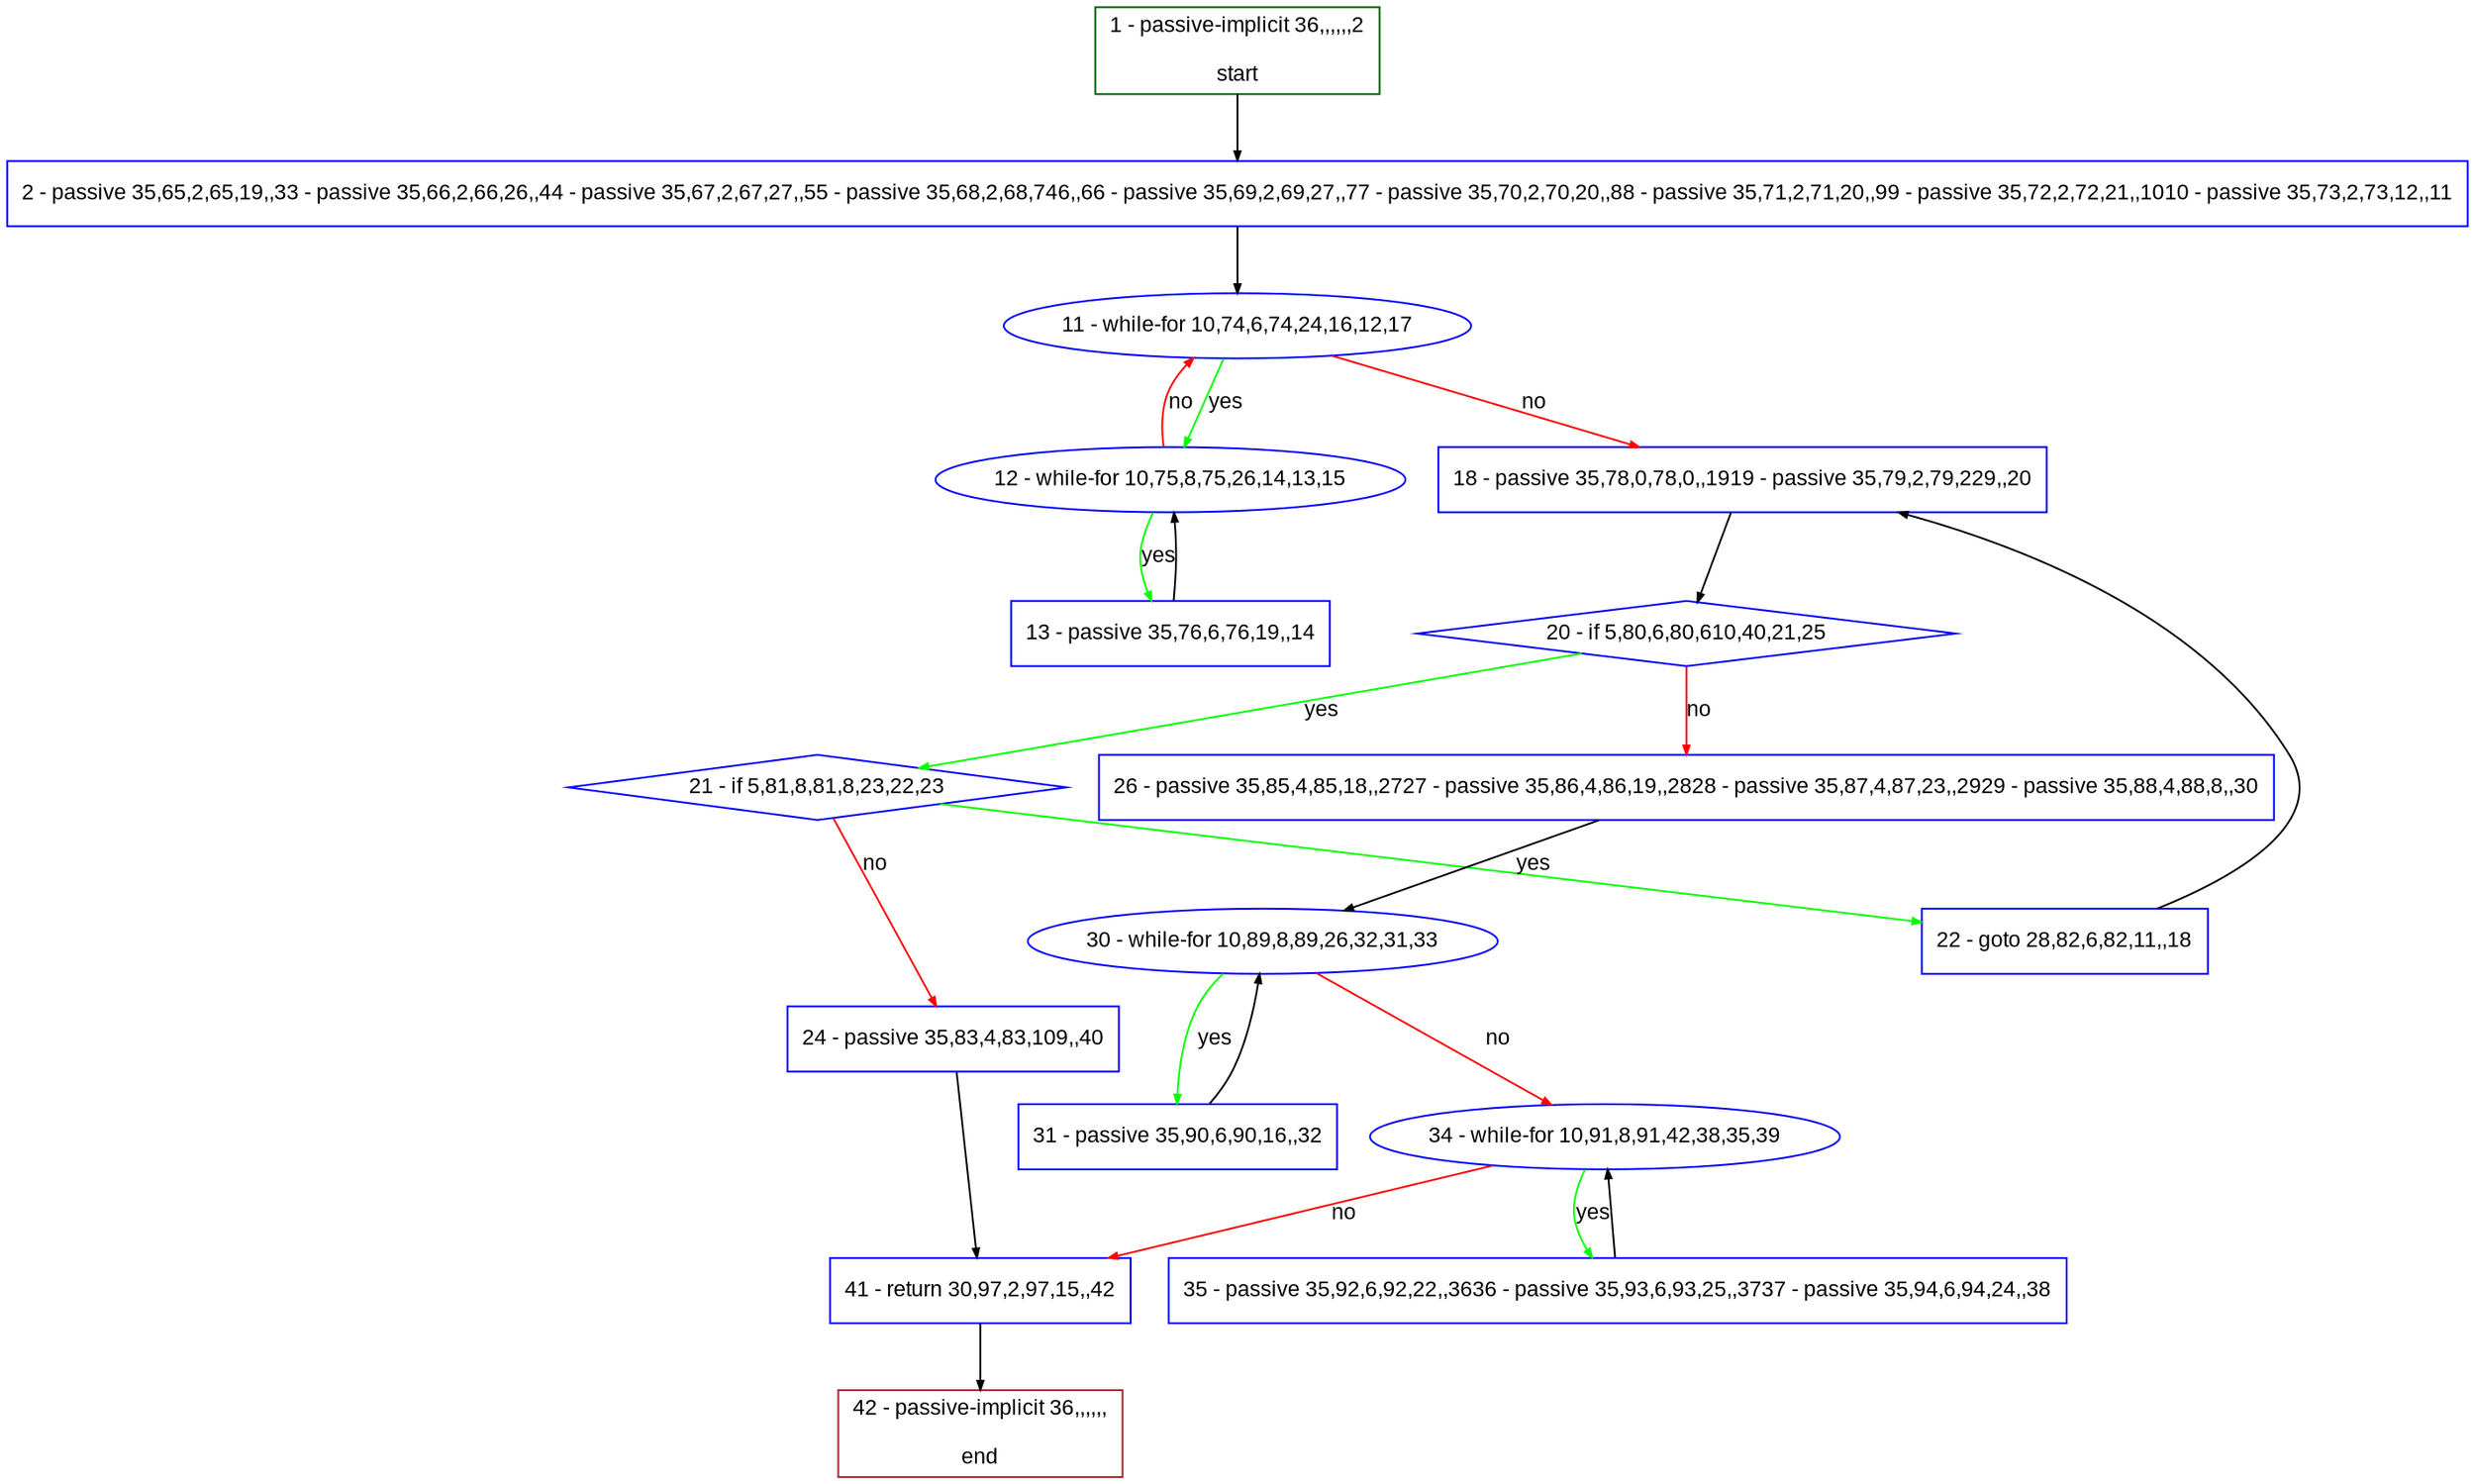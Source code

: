 digraph "" {
  graph [pack="true", label="", fontsize="12", packmode="clust", fontname="Arial", fillcolor="#FFFFCC", bgcolor="white", style="rounded,filled", compound="true"];
  node [node_initialized="no", label="", color="grey", fontsize="12", fillcolor="white", fontname="Arial", style="filled", shape="rectangle", compound="true", fixedsize="false"];
  edge [fontcolor="black", arrowhead="normal", arrowtail="none", arrowsize="0.5", ltail="", label="", color="black", fontsize="12", lhead="", fontname="Arial", dir="forward", compound="true"];
  __N1 [label="2 - passive 35,65,2,65,19,,33 - passive 35,66,2,66,26,,44 - passive 35,67,2,67,27,,55 - passive 35,68,2,68,746,,66 - passive 35,69,2,69,27,,77 - passive 35,70,2,70,20,,88 - passive 35,71,2,71,20,,99 - passive 35,72,2,72,21,,1010 - passive 35,73,2,73,12,,11", color="#0000ff", fillcolor="#ffffff", style="filled", shape="box"];
  __N2 [label="1 - passive-implicit 36,,,,,,2\n\nstart", color="#006400", fillcolor="#ffffff", style="filled", shape="box"];
  __N3 [label="11 - while-for 10,74,6,74,24,16,12,17", color="#0000ff", fillcolor="#ffffff", style="filled", shape="oval"];
  __N4 [label="12 - while-for 10,75,8,75,26,14,13,15", color="#0000ff", fillcolor="#ffffff", style="filled", shape="oval"];
  __N5 [label="18 - passive 35,78,0,78,0,,1919 - passive 35,79,2,79,229,,20", color="#0000ff", fillcolor="#ffffff", style="filled", shape="box"];
  __N6 [label="13 - passive 35,76,6,76,19,,14", color="#0000ff", fillcolor="#ffffff", style="filled", shape="box"];
  __N7 [label="20 - if 5,80,6,80,610,40,21,25", color="#0000ff", fillcolor="#ffffff", style="filled", shape="diamond"];
  __N8 [label="21 - if 5,81,8,81,8,23,22,23", color="#0000ff", fillcolor="#ffffff", style="filled", shape="diamond"];
  __N9 [label="26 - passive 35,85,4,85,18,,2727 - passive 35,86,4,86,19,,2828 - passive 35,87,4,87,23,,2929 - passive 35,88,4,88,8,,30", color="#0000ff", fillcolor="#ffffff", style="filled", shape="box"];
  __N10 [label="22 - goto 28,82,6,82,11,,18", color="#0000ff", fillcolor="#ffffff", style="filled", shape="box"];
  __N11 [label="24 - passive 35,83,4,83,109,,40", color="#0000ff", fillcolor="#ffffff", style="filled", shape="box"];
  __N12 [label="41 - return 30,97,2,97,15,,42", color="#0000ff", fillcolor="#ffffff", style="filled", shape="box"];
  __N13 [label="30 - while-for 10,89,8,89,26,32,31,33", color="#0000ff", fillcolor="#ffffff", style="filled", shape="oval"];
  __N14 [label="31 - passive 35,90,6,90,16,,32", color="#0000ff", fillcolor="#ffffff", style="filled", shape="box"];
  __N15 [label="34 - while-for 10,91,8,91,42,38,35,39", color="#0000ff", fillcolor="#ffffff", style="filled", shape="oval"];
  __N16 [label="35 - passive 35,92,6,92,22,,3636 - passive 35,93,6,93,25,,3737 - passive 35,94,6,94,24,,38", color="#0000ff", fillcolor="#ffffff", style="filled", shape="box"];
  __N17 [label="42 - passive-implicit 36,,,,,,\n\nend", color="#a52a2a", fillcolor="#ffffff", style="filled", shape="box"];
  __N2 -> __N1 [arrowhead="normal", arrowtail="none", color="#000000", label="", dir="forward"];
  __N1 -> __N3 [arrowhead="normal", arrowtail="none", color="#000000", label="", dir="forward"];
  __N3 -> __N4 [arrowhead="normal", arrowtail="none", color="#00ff00", label="yes", dir="forward"];
  __N4 -> __N3 [arrowhead="normal", arrowtail="none", color="#ff0000", label="no", dir="forward"];
  __N3 -> __N5 [arrowhead="normal", arrowtail="none", color="#ff0000", label="no", dir="forward"];
  __N4 -> __N6 [arrowhead="normal", arrowtail="none", color="#00ff00", label="yes", dir="forward"];
  __N6 -> __N4 [arrowhead="normal", arrowtail="none", color="#000000", label="", dir="forward"];
  __N5 -> __N7 [arrowhead="normal", arrowtail="none", color="#000000", label="", dir="forward"];
  __N7 -> __N8 [arrowhead="normal", arrowtail="none", color="#00ff00", label="yes", dir="forward"];
  __N7 -> __N9 [arrowhead="normal", arrowtail="none", color="#ff0000", label="no", dir="forward"];
  __N8 -> __N10 [arrowhead="normal", arrowtail="none", color="#00ff00", label="yes", dir="forward"];
  __N8 -> __N11 [arrowhead="normal", arrowtail="none", color="#ff0000", label="no", dir="forward"];
  __N10 -> __N5 [arrowhead="normal", arrowtail="none", color="#000000", label="", dir="forward"];
  __N11 -> __N12 [arrowhead="normal", arrowtail="none", color="#000000", label="", dir="forward"];
  __N9 -> __N13 [arrowhead="normal", arrowtail="none", color="#000000", label="", dir="forward"];
  __N13 -> __N14 [arrowhead="normal", arrowtail="none", color="#00ff00", label="yes", dir="forward"];
  __N14 -> __N13 [arrowhead="normal", arrowtail="none", color="#000000", label="", dir="forward"];
  __N13 -> __N15 [arrowhead="normal", arrowtail="none", color="#ff0000", label="no", dir="forward"];
  __N15 -> __N16 [arrowhead="normal", arrowtail="none", color="#00ff00", label="yes", dir="forward"];
  __N16 -> __N15 [arrowhead="normal", arrowtail="none", color="#000000", label="", dir="forward"];
  __N15 -> __N12 [arrowhead="normal", arrowtail="none", color="#ff0000", label="no", dir="forward"];
  __N12 -> __N17 [arrowhead="normal", arrowtail="none", color="#000000", label="", dir="forward"];
}

